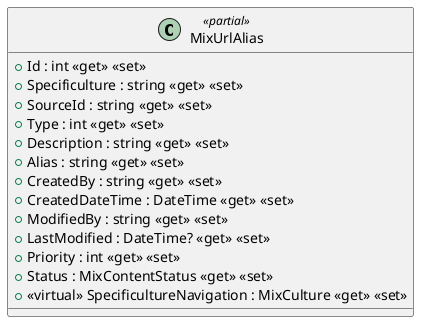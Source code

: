 @startuml
class MixUrlAlias <<partial>> {
    + Id : int <<get>> <<set>>
    + Specificulture : string <<get>> <<set>>
    + SourceId : string <<get>> <<set>>
    + Type : int <<get>> <<set>>
    + Description : string <<get>> <<set>>
    + Alias : string <<get>> <<set>>
    + CreatedBy : string <<get>> <<set>>
    + CreatedDateTime : DateTime <<get>> <<set>>
    + ModifiedBy : string <<get>> <<set>>
    + LastModified : DateTime? <<get>> <<set>>
    + Priority : int <<get>> <<set>>
    + Status : MixContentStatus <<get>> <<set>>
    + <<virtual>> SpecificultureNavigation : MixCulture <<get>> <<set>>
}
@enduml
